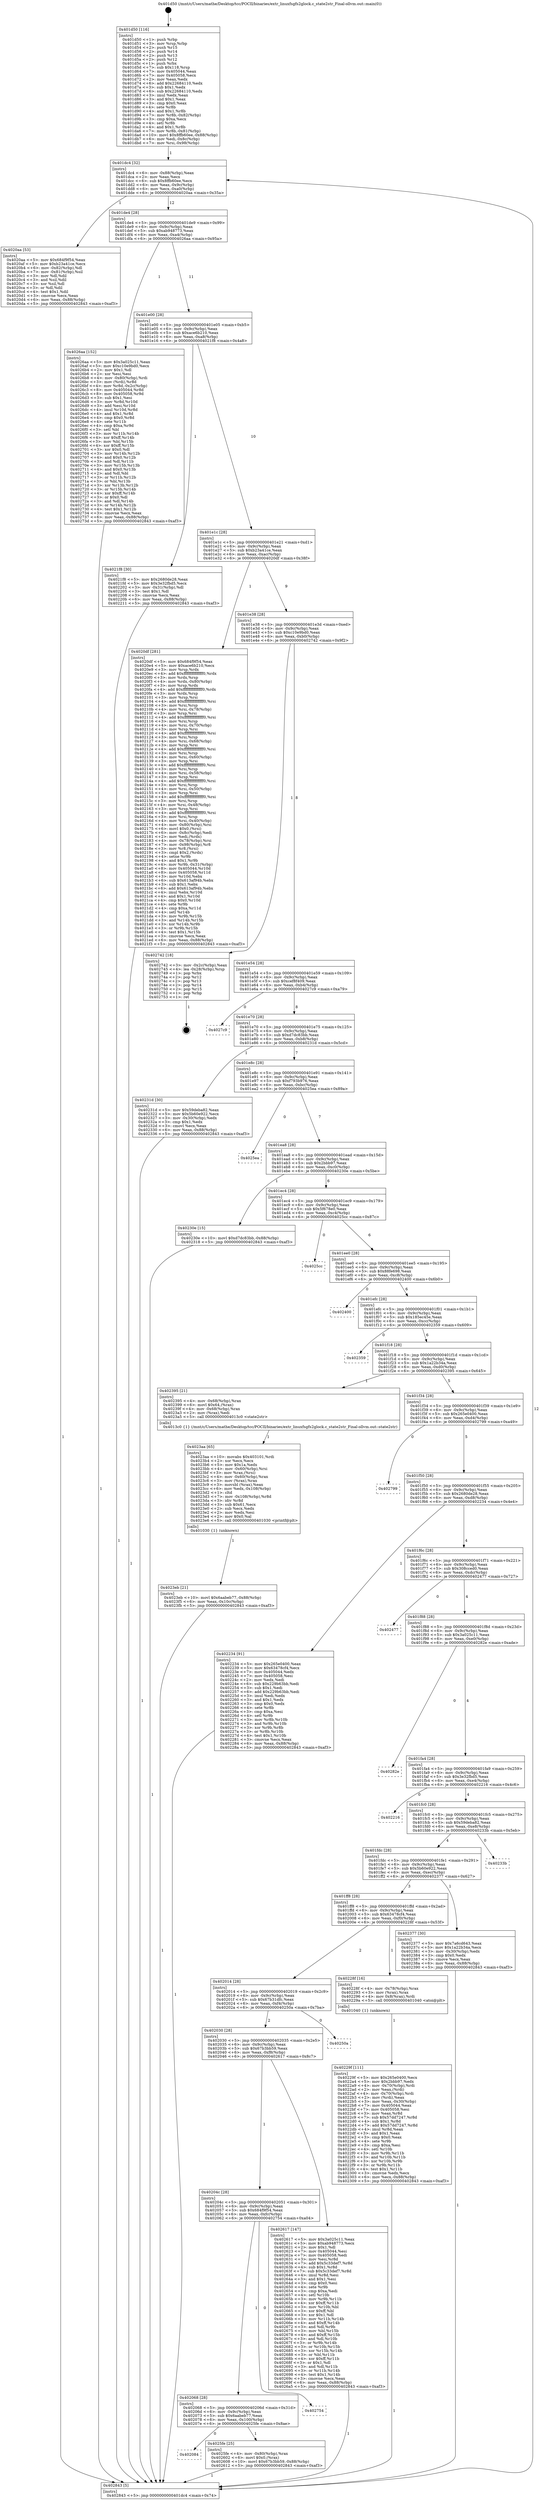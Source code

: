 digraph "0x401d50" {
  label = "0x401d50 (/mnt/c/Users/mathe/Desktop/tcc/POCII/binaries/extr_linuxfsgfs2glock.c_state2str_Final-ollvm.out::main(0))"
  labelloc = "t"
  node[shape=record]

  Entry [label="",width=0.3,height=0.3,shape=circle,fillcolor=black,style=filled]
  "0x401dc4" [label="{
     0x401dc4 [32]\l
     | [instrs]\l
     &nbsp;&nbsp;0x401dc4 \<+6\>: mov -0x88(%rbp),%eax\l
     &nbsp;&nbsp;0x401dca \<+2\>: mov %eax,%ecx\l
     &nbsp;&nbsp;0x401dcc \<+6\>: sub $0x8ffb60ee,%ecx\l
     &nbsp;&nbsp;0x401dd2 \<+6\>: mov %eax,-0x9c(%rbp)\l
     &nbsp;&nbsp;0x401dd8 \<+6\>: mov %ecx,-0xa0(%rbp)\l
     &nbsp;&nbsp;0x401dde \<+6\>: je 00000000004020aa \<main+0x35a\>\l
  }"]
  "0x4020aa" [label="{
     0x4020aa [53]\l
     | [instrs]\l
     &nbsp;&nbsp;0x4020aa \<+5\>: mov $0x684f9f54,%eax\l
     &nbsp;&nbsp;0x4020af \<+5\>: mov $0xb23a41ce,%ecx\l
     &nbsp;&nbsp;0x4020b4 \<+6\>: mov -0x82(%rbp),%dl\l
     &nbsp;&nbsp;0x4020ba \<+7\>: mov -0x81(%rbp),%sil\l
     &nbsp;&nbsp;0x4020c1 \<+3\>: mov %dl,%dil\l
     &nbsp;&nbsp;0x4020c4 \<+3\>: and %sil,%dil\l
     &nbsp;&nbsp;0x4020c7 \<+3\>: xor %sil,%dl\l
     &nbsp;&nbsp;0x4020ca \<+3\>: or %dl,%dil\l
     &nbsp;&nbsp;0x4020cd \<+4\>: test $0x1,%dil\l
     &nbsp;&nbsp;0x4020d1 \<+3\>: cmovne %ecx,%eax\l
     &nbsp;&nbsp;0x4020d4 \<+6\>: mov %eax,-0x88(%rbp)\l
     &nbsp;&nbsp;0x4020da \<+5\>: jmp 0000000000402843 \<main+0xaf3\>\l
  }"]
  "0x401de4" [label="{
     0x401de4 [28]\l
     | [instrs]\l
     &nbsp;&nbsp;0x401de4 \<+5\>: jmp 0000000000401de9 \<main+0x99\>\l
     &nbsp;&nbsp;0x401de9 \<+6\>: mov -0x9c(%rbp),%eax\l
     &nbsp;&nbsp;0x401def \<+5\>: sub $0xab948773,%eax\l
     &nbsp;&nbsp;0x401df4 \<+6\>: mov %eax,-0xa4(%rbp)\l
     &nbsp;&nbsp;0x401dfa \<+6\>: je 00000000004026aa \<main+0x95a\>\l
  }"]
  "0x402843" [label="{
     0x402843 [5]\l
     | [instrs]\l
     &nbsp;&nbsp;0x402843 \<+5\>: jmp 0000000000401dc4 \<main+0x74\>\l
  }"]
  "0x401d50" [label="{
     0x401d50 [116]\l
     | [instrs]\l
     &nbsp;&nbsp;0x401d50 \<+1\>: push %rbp\l
     &nbsp;&nbsp;0x401d51 \<+3\>: mov %rsp,%rbp\l
     &nbsp;&nbsp;0x401d54 \<+2\>: push %r15\l
     &nbsp;&nbsp;0x401d56 \<+2\>: push %r14\l
     &nbsp;&nbsp;0x401d58 \<+2\>: push %r13\l
     &nbsp;&nbsp;0x401d5a \<+2\>: push %r12\l
     &nbsp;&nbsp;0x401d5c \<+1\>: push %rbx\l
     &nbsp;&nbsp;0x401d5d \<+7\>: sub $0x118,%rsp\l
     &nbsp;&nbsp;0x401d64 \<+7\>: mov 0x405044,%eax\l
     &nbsp;&nbsp;0x401d6b \<+7\>: mov 0x405058,%ecx\l
     &nbsp;&nbsp;0x401d72 \<+2\>: mov %eax,%edx\l
     &nbsp;&nbsp;0x401d74 \<+6\>: add $0x22684110,%edx\l
     &nbsp;&nbsp;0x401d7a \<+3\>: sub $0x1,%edx\l
     &nbsp;&nbsp;0x401d7d \<+6\>: sub $0x22684110,%edx\l
     &nbsp;&nbsp;0x401d83 \<+3\>: imul %edx,%eax\l
     &nbsp;&nbsp;0x401d86 \<+3\>: and $0x1,%eax\l
     &nbsp;&nbsp;0x401d89 \<+3\>: cmp $0x0,%eax\l
     &nbsp;&nbsp;0x401d8c \<+4\>: sete %r8b\l
     &nbsp;&nbsp;0x401d90 \<+4\>: and $0x1,%r8b\l
     &nbsp;&nbsp;0x401d94 \<+7\>: mov %r8b,-0x82(%rbp)\l
     &nbsp;&nbsp;0x401d9b \<+3\>: cmp $0xa,%ecx\l
     &nbsp;&nbsp;0x401d9e \<+4\>: setl %r8b\l
     &nbsp;&nbsp;0x401da2 \<+4\>: and $0x1,%r8b\l
     &nbsp;&nbsp;0x401da6 \<+7\>: mov %r8b,-0x81(%rbp)\l
     &nbsp;&nbsp;0x401dad \<+10\>: movl $0x8ffb60ee,-0x88(%rbp)\l
     &nbsp;&nbsp;0x401db7 \<+6\>: mov %edi,-0x8c(%rbp)\l
     &nbsp;&nbsp;0x401dbd \<+7\>: mov %rsi,-0x98(%rbp)\l
  }"]
  Exit [label="",width=0.3,height=0.3,shape=circle,fillcolor=black,style=filled,peripheries=2]
  "0x4026aa" [label="{
     0x4026aa [152]\l
     | [instrs]\l
     &nbsp;&nbsp;0x4026aa \<+5\>: mov $0x3a025c11,%eax\l
     &nbsp;&nbsp;0x4026af \<+5\>: mov $0xc10e9bd0,%ecx\l
     &nbsp;&nbsp;0x4026b4 \<+2\>: mov $0x1,%dl\l
     &nbsp;&nbsp;0x4026b6 \<+2\>: xor %esi,%esi\l
     &nbsp;&nbsp;0x4026b8 \<+4\>: mov -0x80(%rbp),%rdi\l
     &nbsp;&nbsp;0x4026bc \<+3\>: mov (%rdi),%r8d\l
     &nbsp;&nbsp;0x4026bf \<+4\>: mov %r8d,-0x2c(%rbp)\l
     &nbsp;&nbsp;0x4026c3 \<+8\>: mov 0x405044,%r8d\l
     &nbsp;&nbsp;0x4026cb \<+8\>: mov 0x405058,%r9d\l
     &nbsp;&nbsp;0x4026d3 \<+3\>: sub $0x1,%esi\l
     &nbsp;&nbsp;0x4026d6 \<+3\>: mov %r8d,%r10d\l
     &nbsp;&nbsp;0x4026d9 \<+3\>: add %esi,%r10d\l
     &nbsp;&nbsp;0x4026dc \<+4\>: imul %r10d,%r8d\l
     &nbsp;&nbsp;0x4026e0 \<+4\>: and $0x1,%r8d\l
     &nbsp;&nbsp;0x4026e4 \<+4\>: cmp $0x0,%r8d\l
     &nbsp;&nbsp;0x4026e8 \<+4\>: sete %r11b\l
     &nbsp;&nbsp;0x4026ec \<+4\>: cmp $0xa,%r9d\l
     &nbsp;&nbsp;0x4026f0 \<+3\>: setl %bl\l
     &nbsp;&nbsp;0x4026f3 \<+3\>: mov %r11b,%r14b\l
     &nbsp;&nbsp;0x4026f6 \<+4\>: xor $0xff,%r14b\l
     &nbsp;&nbsp;0x4026fa \<+3\>: mov %bl,%r15b\l
     &nbsp;&nbsp;0x4026fd \<+4\>: xor $0xff,%r15b\l
     &nbsp;&nbsp;0x402701 \<+3\>: xor $0x0,%dl\l
     &nbsp;&nbsp;0x402704 \<+3\>: mov %r14b,%r12b\l
     &nbsp;&nbsp;0x402707 \<+4\>: and $0x0,%r12b\l
     &nbsp;&nbsp;0x40270b \<+3\>: and %dl,%r11b\l
     &nbsp;&nbsp;0x40270e \<+3\>: mov %r15b,%r13b\l
     &nbsp;&nbsp;0x402711 \<+4\>: and $0x0,%r13b\l
     &nbsp;&nbsp;0x402715 \<+2\>: and %dl,%bl\l
     &nbsp;&nbsp;0x402717 \<+3\>: or %r11b,%r12b\l
     &nbsp;&nbsp;0x40271a \<+3\>: or %bl,%r13b\l
     &nbsp;&nbsp;0x40271d \<+3\>: xor %r13b,%r12b\l
     &nbsp;&nbsp;0x402720 \<+3\>: or %r15b,%r14b\l
     &nbsp;&nbsp;0x402723 \<+4\>: xor $0xff,%r14b\l
     &nbsp;&nbsp;0x402727 \<+3\>: or $0x0,%dl\l
     &nbsp;&nbsp;0x40272a \<+3\>: and %dl,%r14b\l
     &nbsp;&nbsp;0x40272d \<+3\>: or %r14b,%r12b\l
     &nbsp;&nbsp;0x402730 \<+4\>: test $0x1,%r12b\l
     &nbsp;&nbsp;0x402734 \<+3\>: cmovne %ecx,%eax\l
     &nbsp;&nbsp;0x402737 \<+6\>: mov %eax,-0x88(%rbp)\l
     &nbsp;&nbsp;0x40273d \<+5\>: jmp 0000000000402843 \<main+0xaf3\>\l
  }"]
  "0x401e00" [label="{
     0x401e00 [28]\l
     | [instrs]\l
     &nbsp;&nbsp;0x401e00 \<+5\>: jmp 0000000000401e05 \<main+0xb5\>\l
     &nbsp;&nbsp;0x401e05 \<+6\>: mov -0x9c(%rbp),%eax\l
     &nbsp;&nbsp;0x401e0b \<+5\>: sub $0xace6b210,%eax\l
     &nbsp;&nbsp;0x401e10 \<+6\>: mov %eax,-0xa8(%rbp)\l
     &nbsp;&nbsp;0x401e16 \<+6\>: je 00000000004021f8 \<main+0x4a8\>\l
  }"]
  "0x402084" [label="{
     0x402084\l
  }", style=dashed]
  "0x4021f8" [label="{
     0x4021f8 [30]\l
     | [instrs]\l
     &nbsp;&nbsp;0x4021f8 \<+5\>: mov $0x2680de28,%eax\l
     &nbsp;&nbsp;0x4021fd \<+5\>: mov $0x3e32fbd5,%ecx\l
     &nbsp;&nbsp;0x402202 \<+3\>: mov -0x31(%rbp),%dl\l
     &nbsp;&nbsp;0x402205 \<+3\>: test $0x1,%dl\l
     &nbsp;&nbsp;0x402208 \<+3\>: cmovne %ecx,%eax\l
     &nbsp;&nbsp;0x40220b \<+6\>: mov %eax,-0x88(%rbp)\l
     &nbsp;&nbsp;0x402211 \<+5\>: jmp 0000000000402843 \<main+0xaf3\>\l
  }"]
  "0x401e1c" [label="{
     0x401e1c [28]\l
     | [instrs]\l
     &nbsp;&nbsp;0x401e1c \<+5\>: jmp 0000000000401e21 \<main+0xd1\>\l
     &nbsp;&nbsp;0x401e21 \<+6\>: mov -0x9c(%rbp),%eax\l
     &nbsp;&nbsp;0x401e27 \<+5\>: sub $0xb23a41ce,%eax\l
     &nbsp;&nbsp;0x401e2c \<+6\>: mov %eax,-0xac(%rbp)\l
     &nbsp;&nbsp;0x401e32 \<+6\>: je 00000000004020df \<main+0x38f\>\l
  }"]
  "0x4025fe" [label="{
     0x4025fe [25]\l
     | [instrs]\l
     &nbsp;&nbsp;0x4025fe \<+4\>: mov -0x80(%rbp),%rax\l
     &nbsp;&nbsp;0x402602 \<+6\>: movl $0x0,(%rax)\l
     &nbsp;&nbsp;0x402608 \<+10\>: movl $0x67b3bb59,-0x88(%rbp)\l
     &nbsp;&nbsp;0x402612 \<+5\>: jmp 0000000000402843 \<main+0xaf3\>\l
  }"]
  "0x4020df" [label="{
     0x4020df [281]\l
     | [instrs]\l
     &nbsp;&nbsp;0x4020df \<+5\>: mov $0x684f9f54,%eax\l
     &nbsp;&nbsp;0x4020e4 \<+5\>: mov $0xace6b210,%ecx\l
     &nbsp;&nbsp;0x4020e9 \<+3\>: mov %rsp,%rdx\l
     &nbsp;&nbsp;0x4020ec \<+4\>: add $0xfffffffffffffff0,%rdx\l
     &nbsp;&nbsp;0x4020f0 \<+3\>: mov %rdx,%rsp\l
     &nbsp;&nbsp;0x4020f3 \<+4\>: mov %rdx,-0x80(%rbp)\l
     &nbsp;&nbsp;0x4020f7 \<+3\>: mov %rsp,%rdx\l
     &nbsp;&nbsp;0x4020fa \<+4\>: add $0xfffffffffffffff0,%rdx\l
     &nbsp;&nbsp;0x4020fe \<+3\>: mov %rdx,%rsp\l
     &nbsp;&nbsp;0x402101 \<+3\>: mov %rsp,%rsi\l
     &nbsp;&nbsp;0x402104 \<+4\>: add $0xfffffffffffffff0,%rsi\l
     &nbsp;&nbsp;0x402108 \<+3\>: mov %rsi,%rsp\l
     &nbsp;&nbsp;0x40210b \<+4\>: mov %rsi,-0x78(%rbp)\l
     &nbsp;&nbsp;0x40210f \<+3\>: mov %rsp,%rsi\l
     &nbsp;&nbsp;0x402112 \<+4\>: add $0xfffffffffffffff0,%rsi\l
     &nbsp;&nbsp;0x402116 \<+3\>: mov %rsi,%rsp\l
     &nbsp;&nbsp;0x402119 \<+4\>: mov %rsi,-0x70(%rbp)\l
     &nbsp;&nbsp;0x40211d \<+3\>: mov %rsp,%rsi\l
     &nbsp;&nbsp;0x402120 \<+4\>: add $0xfffffffffffffff0,%rsi\l
     &nbsp;&nbsp;0x402124 \<+3\>: mov %rsi,%rsp\l
     &nbsp;&nbsp;0x402127 \<+4\>: mov %rsi,-0x68(%rbp)\l
     &nbsp;&nbsp;0x40212b \<+3\>: mov %rsp,%rsi\l
     &nbsp;&nbsp;0x40212e \<+4\>: add $0xfffffffffffffff0,%rsi\l
     &nbsp;&nbsp;0x402132 \<+3\>: mov %rsi,%rsp\l
     &nbsp;&nbsp;0x402135 \<+4\>: mov %rsi,-0x60(%rbp)\l
     &nbsp;&nbsp;0x402139 \<+3\>: mov %rsp,%rsi\l
     &nbsp;&nbsp;0x40213c \<+4\>: add $0xfffffffffffffff0,%rsi\l
     &nbsp;&nbsp;0x402140 \<+3\>: mov %rsi,%rsp\l
     &nbsp;&nbsp;0x402143 \<+4\>: mov %rsi,-0x58(%rbp)\l
     &nbsp;&nbsp;0x402147 \<+3\>: mov %rsp,%rsi\l
     &nbsp;&nbsp;0x40214a \<+4\>: add $0xfffffffffffffff0,%rsi\l
     &nbsp;&nbsp;0x40214e \<+3\>: mov %rsi,%rsp\l
     &nbsp;&nbsp;0x402151 \<+4\>: mov %rsi,-0x50(%rbp)\l
     &nbsp;&nbsp;0x402155 \<+3\>: mov %rsp,%rsi\l
     &nbsp;&nbsp;0x402158 \<+4\>: add $0xfffffffffffffff0,%rsi\l
     &nbsp;&nbsp;0x40215c \<+3\>: mov %rsi,%rsp\l
     &nbsp;&nbsp;0x40215f \<+4\>: mov %rsi,-0x48(%rbp)\l
     &nbsp;&nbsp;0x402163 \<+3\>: mov %rsp,%rsi\l
     &nbsp;&nbsp;0x402166 \<+4\>: add $0xfffffffffffffff0,%rsi\l
     &nbsp;&nbsp;0x40216a \<+3\>: mov %rsi,%rsp\l
     &nbsp;&nbsp;0x40216d \<+4\>: mov %rsi,-0x40(%rbp)\l
     &nbsp;&nbsp;0x402171 \<+4\>: mov -0x80(%rbp),%rsi\l
     &nbsp;&nbsp;0x402175 \<+6\>: movl $0x0,(%rsi)\l
     &nbsp;&nbsp;0x40217b \<+6\>: mov -0x8c(%rbp),%edi\l
     &nbsp;&nbsp;0x402181 \<+2\>: mov %edi,(%rdx)\l
     &nbsp;&nbsp;0x402183 \<+4\>: mov -0x78(%rbp),%rsi\l
     &nbsp;&nbsp;0x402187 \<+7\>: mov -0x98(%rbp),%r8\l
     &nbsp;&nbsp;0x40218e \<+3\>: mov %r8,(%rsi)\l
     &nbsp;&nbsp;0x402191 \<+3\>: cmpl $0x2,(%rdx)\l
     &nbsp;&nbsp;0x402194 \<+4\>: setne %r9b\l
     &nbsp;&nbsp;0x402198 \<+4\>: and $0x1,%r9b\l
     &nbsp;&nbsp;0x40219c \<+4\>: mov %r9b,-0x31(%rbp)\l
     &nbsp;&nbsp;0x4021a0 \<+8\>: mov 0x405044,%r10d\l
     &nbsp;&nbsp;0x4021a8 \<+8\>: mov 0x405058,%r11d\l
     &nbsp;&nbsp;0x4021b0 \<+3\>: mov %r10d,%ebx\l
     &nbsp;&nbsp;0x4021b3 \<+6\>: sub $0x613af94b,%ebx\l
     &nbsp;&nbsp;0x4021b9 \<+3\>: sub $0x1,%ebx\l
     &nbsp;&nbsp;0x4021bc \<+6\>: add $0x613af94b,%ebx\l
     &nbsp;&nbsp;0x4021c2 \<+4\>: imul %ebx,%r10d\l
     &nbsp;&nbsp;0x4021c6 \<+4\>: and $0x1,%r10d\l
     &nbsp;&nbsp;0x4021ca \<+4\>: cmp $0x0,%r10d\l
     &nbsp;&nbsp;0x4021ce \<+4\>: sete %r9b\l
     &nbsp;&nbsp;0x4021d2 \<+4\>: cmp $0xa,%r11d\l
     &nbsp;&nbsp;0x4021d6 \<+4\>: setl %r14b\l
     &nbsp;&nbsp;0x4021da \<+3\>: mov %r9b,%r15b\l
     &nbsp;&nbsp;0x4021dd \<+3\>: and %r14b,%r15b\l
     &nbsp;&nbsp;0x4021e0 \<+3\>: xor %r14b,%r9b\l
     &nbsp;&nbsp;0x4021e3 \<+3\>: or %r9b,%r15b\l
     &nbsp;&nbsp;0x4021e6 \<+4\>: test $0x1,%r15b\l
     &nbsp;&nbsp;0x4021ea \<+3\>: cmovne %ecx,%eax\l
     &nbsp;&nbsp;0x4021ed \<+6\>: mov %eax,-0x88(%rbp)\l
     &nbsp;&nbsp;0x4021f3 \<+5\>: jmp 0000000000402843 \<main+0xaf3\>\l
  }"]
  "0x401e38" [label="{
     0x401e38 [28]\l
     | [instrs]\l
     &nbsp;&nbsp;0x401e38 \<+5\>: jmp 0000000000401e3d \<main+0xed\>\l
     &nbsp;&nbsp;0x401e3d \<+6\>: mov -0x9c(%rbp),%eax\l
     &nbsp;&nbsp;0x401e43 \<+5\>: sub $0xc10e9bd0,%eax\l
     &nbsp;&nbsp;0x401e48 \<+6\>: mov %eax,-0xb0(%rbp)\l
     &nbsp;&nbsp;0x401e4e \<+6\>: je 0000000000402742 \<main+0x9f2\>\l
  }"]
  "0x402068" [label="{
     0x402068 [28]\l
     | [instrs]\l
     &nbsp;&nbsp;0x402068 \<+5\>: jmp 000000000040206d \<main+0x31d\>\l
     &nbsp;&nbsp;0x40206d \<+6\>: mov -0x9c(%rbp),%eax\l
     &nbsp;&nbsp;0x402073 \<+5\>: sub $0x6aabeb77,%eax\l
     &nbsp;&nbsp;0x402078 \<+6\>: mov %eax,-0x100(%rbp)\l
     &nbsp;&nbsp;0x40207e \<+6\>: je 00000000004025fe \<main+0x8ae\>\l
  }"]
  "0x402754" [label="{
     0x402754\l
  }", style=dashed]
  "0x402742" [label="{
     0x402742 [18]\l
     | [instrs]\l
     &nbsp;&nbsp;0x402742 \<+3\>: mov -0x2c(%rbp),%eax\l
     &nbsp;&nbsp;0x402745 \<+4\>: lea -0x28(%rbp),%rsp\l
     &nbsp;&nbsp;0x402749 \<+1\>: pop %rbx\l
     &nbsp;&nbsp;0x40274a \<+2\>: pop %r12\l
     &nbsp;&nbsp;0x40274c \<+2\>: pop %r13\l
     &nbsp;&nbsp;0x40274e \<+2\>: pop %r14\l
     &nbsp;&nbsp;0x402750 \<+2\>: pop %r15\l
     &nbsp;&nbsp;0x402752 \<+1\>: pop %rbp\l
     &nbsp;&nbsp;0x402753 \<+1\>: ret\l
  }"]
  "0x401e54" [label="{
     0x401e54 [28]\l
     | [instrs]\l
     &nbsp;&nbsp;0x401e54 \<+5\>: jmp 0000000000401e59 \<main+0x109\>\l
     &nbsp;&nbsp;0x401e59 \<+6\>: mov -0x9c(%rbp),%eax\l
     &nbsp;&nbsp;0x401e5f \<+5\>: sub $0xcef8f409,%eax\l
     &nbsp;&nbsp;0x401e64 \<+6\>: mov %eax,-0xb4(%rbp)\l
     &nbsp;&nbsp;0x401e6a \<+6\>: je 00000000004027c9 \<main+0xa79\>\l
  }"]
  "0x40204c" [label="{
     0x40204c [28]\l
     | [instrs]\l
     &nbsp;&nbsp;0x40204c \<+5\>: jmp 0000000000402051 \<main+0x301\>\l
     &nbsp;&nbsp;0x402051 \<+6\>: mov -0x9c(%rbp),%eax\l
     &nbsp;&nbsp;0x402057 \<+5\>: sub $0x684f9f54,%eax\l
     &nbsp;&nbsp;0x40205c \<+6\>: mov %eax,-0xfc(%rbp)\l
     &nbsp;&nbsp;0x402062 \<+6\>: je 0000000000402754 \<main+0xa04\>\l
  }"]
  "0x4027c9" [label="{
     0x4027c9\l
  }", style=dashed]
  "0x401e70" [label="{
     0x401e70 [28]\l
     | [instrs]\l
     &nbsp;&nbsp;0x401e70 \<+5\>: jmp 0000000000401e75 \<main+0x125\>\l
     &nbsp;&nbsp;0x401e75 \<+6\>: mov -0x9c(%rbp),%eax\l
     &nbsp;&nbsp;0x401e7b \<+5\>: sub $0xd7dc83bb,%eax\l
     &nbsp;&nbsp;0x401e80 \<+6\>: mov %eax,-0xb8(%rbp)\l
     &nbsp;&nbsp;0x401e86 \<+6\>: je 000000000040231d \<main+0x5cd\>\l
  }"]
  "0x402617" [label="{
     0x402617 [147]\l
     | [instrs]\l
     &nbsp;&nbsp;0x402617 \<+5\>: mov $0x3a025c11,%eax\l
     &nbsp;&nbsp;0x40261c \<+5\>: mov $0xab948773,%ecx\l
     &nbsp;&nbsp;0x402621 \<+2\>: mov $0x1,%dl\l
     &nbsp;&nbsp;0x402623 \<+7\>: mov 0x405044,%esi\l
     &nbsp;&nbsp;0x40262a \<+7\>: mov 0x405058,%edi\l
     &nbsp;&nbsp;0x402631 \<+3\>: mov %esi,%r8d\l
     &nbsp;&nbsp;0x402634 \<+7\>: add $0x5c33def7,%r8d\l
     &nbsp;&nbsp;0x40263b \<+4\>: sub $0x1,%r8d\l
     &nbsp;&nbsp;0x40263f \<+7\>: sub $0x5c33def7,%r8d\l
     &nbsp;&nbsp;0x402646 \<+4\>: imul %r8d,%esi\l
     &nbsp;&nbsp;0x40264a \<+3\>: and $0x1,%esi\l
     &nbsp;&nbsp;0x40264d \<+3\>: cmp $0x0,%esi\l
     &nbsp;&nbsp;0x402650 \<+4\>: sete %r9b\l
     &nbsp;&nbsp;0x402654 \<+3\>: cmp $0xa,%edi\l
     &nbsp;&nbsp;0x402657 \<+4\>: setl %r10b\l
     &nbsp;&nbsp;0x40265b \<+3\>: mov %r9b,%r11b\l
     &nbsp;&nbsp;0x40265e \<+4\>: xor $0xff,%r11b\l
     &nbsp;&nbsp;0x402662 \<+3\>: mov %r10b,%bl\l
     &nbsp;&nbsp;0x402665 \<+3\>: xor $0xff,%bl\l
     &nbsp;&nbsp;0x402668 \<+3\>: xor $0x1,%dl\l
     &nbsp;&nbsp;0x40266b \<+3\>: mov %r11b,%r14b\l
     &nbsp;&nbsp;0x40266e \<+4\>: and $0xff,%r14b\l
     &nbsp;&nbsp;0x402672 \<+3\>: and %dl,%r9b\l
     &nbsp;&nbsp;0x402675 \<+3\>: mov %bl,%r15b\l
     &nbsp;&nbsp;0x402678 \<+4\>: and $0xff,%r15b\l
     &nbsp;&nbsp;0x40267c \<+3\>: and %dl,%r10b\l
     &nbsp;&nbsp;0x40267f \<+3\>: or %r9b,%r14b\l
     &nbsp;&nbsp;0x402682 \<+3\>: or %r10b,%r15b\l
     &nbsp;&nbsp;0x402685 \<+3\>: xor %r15b,%r14b\l
     &nbsp;&nbsp;0x402688 \<+3\>: or %bl,%r11b\l
     &nbsp;&nbsp;0x40268b \<+4\>: xor $0xff,%r11b\l
     &nbsp;&nbsp;0x40268f \<+3\>: or $0x1,%dl\l
     &nbsp;&nbsp;0x402692 \<+3\>: and %dl,%r11b\l
     &nbsp;&nbsp;0x402695 \<+3\>: or %r11b,%r14b\l
     &nbsp;&nbsp;0x402698 \<+4\>: test $0x1,%r14b\l
     &nbsp;&nbsp;0x40269c \<+3\>: cmovne %ecx,%eax\l
     &nbsp;&nbsp;0x40269f \<+6\>: mov %eax,-0x88(%rbp)\l
     &nbsp;&nbsp;0x4026a5 \<+5\>: jmp 0000000000402843 \<main+0xaf3\>\l
  }"]
  "0x40231d" [label="{
     0x40231d [30]\l
     | [instrs]\l
     &nbsp;&nbsp;0x40231d \<+5\>: mov $0x59deba82,%eax\l
     &nbsp;&nbsp;0x402322 \<+5\>: mov $0x5b60e922,%ecx\l
     &nbsp;&nbsp;0x402327 \<+3\>: mov -0x30(%rbp),%edx\l
     &nbsp;&nbsp;0x40232a \<+3\>: cmp $0x1,%edx\l
     &nbsp;&nbsp;0x40232d \<+3\>: cmovl %ecx,%eax\l
     &nbsp;&nbsp;0x402330 \<+6\>: mov %eax,-0x88(%rbp)\l
     &nbsp;&nbsp;0x402336 \<+5\>: jmp 0000000000402843 \<main+0xaf3\>\l
  }"]
  "0x401e8c" [label="{
     0x401e8c [28]\l
     | [instrs]\l
     &nbsp;&nbsp;0x401e8c \<+5\>: jmp 0000000000401e91 \<main+0x141\>\l
     &nbsp;&nbsp;0x401e91 \<+6\>: mov -0x9c(%rbp),%eax\l
     &nbsp;&nbsp;0x401e97 \<+5\>: sub $0xf793b976,%eax\l
     &nbsp;&nbsp;0x401e9c \<+6\>: mov %eax,-0xbc(%rbp)\l
     &nbsp;&nbsp;0x401ea2 \<+6\>: je 00000000004025ea \<main+0x89a\>\l
  }"]
  "0x402030" [label="{
     0x402030 [28]\l
     | [instrs]\l
     &nbsp;&nbsp;0x402030 \<+5\>: jmp 0000000000402035 \<main+0x2e5\>\l
     &nbsp;&nbsp;0x402035 \<+6\>: mov -0x9c(%rbp),%eax\l
     &nbsp;&nbsp;0x40203b \<+5\>: sub $0x67b3bb59,%eax\l
     &nbsp;&nbsp;0x402040 \<+6\>: mov %eax,-0xf8(%rbp)\l
     &nbsp;&nbsp;0x402046 \<+6\>: je 0000000000402617 \<main+0x8c7\>\l
  }"]
  "0x4025ea" [label="{
     0x4025ea\l
  }", style=dashed]
  "0x401ea8" [label="{
     0x401ea8 [28]\l
     | [instrs]\l
     &nbsp;&nbsp;0x401ea8 \<+5\>: jmp 0000000000401ead \<main+0x15d\>\l
     &nbsp;&nbsp;0x401ead \<+6\>: mov -0x9c(%rbp),%eax\l
     &nbsp;&nbsp;0x401eb3 \<+5\>: sub $0x2bbb97,%eax\l
     &nbsp;&nbsp;0x401eb8 \<+6\>: mov %eax,-0xc0(%rbp)\l
     &nbsp;&nbsp;0x401ebe \<+6\>: je 000000000040230e \<main+0x5be\>\l
  }"]
  "0x40250a" [label="{
     0x40250a\l
  }", style=dashed]
  "0x40230e" [label="{
     0x40230e [15]\l
     | [instrs]\l
     &nbsp;&nbsp;0x40230e \<+10\>: movl $0xd7dc83bb,-0x88(%rbp)\l
     &nbsp;&nbsp;0x402318 \<+5\>: jmp 0000000000402843 \<main+0xaf3\>\l
  }"]
  "0x401ec4" [label="{
     0x401ec4 [28]\l
     | [instrs]\l
     &nbsp;&nbsp;0x401ec4 \<+5\>: jmp 0000000000401ec9 \<main+0x179\>\l
     &nbsp;&nbsp;0x401ec9 \<+6\>: mov -0x9c(%rbp),%eax\l
     &nbsp;&nbsp;0x401ecf \<+5\>: sub $0x5f678e0,%eax\l
     &nbsp;&nbsp;0x401ed4 \<+6\>: mov %eax,-0xc4(%rbp)\l
     &nbsp;&nbsp;0x401eda \<+6\>: je 00000000004025cc \<main+0x87c\>\l
  }"]
  "0x4023eb" [label="{
     0x4023eb [21]\l
     | [instrs]\l
     &nbsp;&nbsp;0x4023eb \<+10\>: movl $0x6aabeb77,-0x88(%rbp)\l
     &nbsp;&nbsp;0x4023f5 \<+6\>: mov %eax,-0x10c(%rbp)\l
     &nbsp;&nbsp;0x4023fb \<+5\>: jmp 0000000000402843 \<main+0xaf3\>\l
  }"]
  "0x4025cc" [label="{
     0x4025cc\l
  }", style=dashed]
  "0x401ee0" [label="{
     0x401ee0 [28]\l
     | [instrs]\l
     &nbsp;&nbsp;0x401ee0 \<+5\>: jmp 0000000000401ee5 \<main+0x195\>\l
     &nbsp;&nbsp;0x401ee5 \<+6\>: mov -0x9c(%rbp),%eax\l
     &nbsp;&nbsp;0x401eeb \<+5\>: sub $0x88fe698,%eax\l
     &nbsp;&nbsp;0x401ef0 \<+6\>: mov %eax,-0xc8(%rbp)\l
     &nbsp;&nbsp;0x401ef6 \<+6\>: je 0000000000402400 \<main+0x6b0\>\l
  }"]
  "0x4023aa" [label="{
     0x4023aa [65]\l
     | [instrs]\l
     &nbsp;&nbsp;0x4023aa \<+10\>: movabs $0x403101,%rdi\l
     &nbsp;&nbsp;0x4023b4 \<+2\>: xor %ecx,%ecx\l
     &nbsp;&nbsp;0x4023b6 \<+5\>: mov $0x1a,%edx\l
     &nbsp;&nbsp;0x4023bb \<+4\>: mov -0x60(%rbp),%rsi\l
     &nbsp;&nbsp;0x4023bf \<+3\>: mov %rax,(%rsi)\l
     &nbsp;&nbsp;0x4023c2 \<+4\>: mov -0x60(%rbp),%rax\l
     &nbsp;&nbsp;0x4023c6 \<+3\>: mov (%rax),%rax\l
     &nbsp;&nbsp;0x4023c9 \<+3\>: movsbl (%rax),%eax\l
     &nbsp;&nbsp;0x4023cc \<+6\>: mov %edx,-0x108(%rbp)\l
     &nbsp;&nbsp;0x4023d2 \<+1\>: cltd\l
     &nbsp;&nbsp;0x4023d3 \<+7\>: mov -0x108(%rbp),%r8d\l
     &nbsp;&nbsp;0x4023da \<+3\>: idiv %r8d\l
     &nbsp;&nbsp;0x4023dd \<+3\>: sub $0x61,%ecx\l
     &nbsp;&nbsp;0x4023e0 \<+2\>: sub %ecx,%edx\l
     &nbsp;&nbsp;0x4023e2 \<+2\>: mov %edx,%esi\l
     &nbsp;&nbsp;0x4023e4 \<+2\>: mov $0x0,%al\l
     &nbsp;&nbsp;0x4023e6 \<+5\>: call 0000000000401030 \<printf@plt\>\l
     | [calls]\l
     &nbsp;&nbsp;0x401030 \{1\} (unknown)\l
  }"]
  "0x402400" [label="{
     0x402400\l
  }", style=dashed]
  "0x401efc" [label="{
     0x401efc [28]\l
     | [instrs]\l
     &nbsp;&nbsp;0x401efc \<+5\>: jmp 0000000000401f01 \<main+0x1b1\>\l
     &nbsp;&nbsp;0x401f01 \<+6\>: mov -0x9c(%rbp),%eax\l
     &nbsp;&nbsp;0x401f07 \<+5\>: sub $0x185ec45e,%eax\l
     &nbsp;&nbsp;0x401f0c \<+6\>: mov %eax,-0xcc(%rbp)\l
     &nbsp;&nbsp;0x401f12 \<+6\>: je 0000000000402359 \<main+0x609\>\l
  }"]
  "0x40229f" [label="{
     0x40229f [111]\l
     | [instrs]\l
     &nbsp;&nbsp;0x40229f \<+5\>: mov $0x265e0400,%ecx\l
     &nbsp;&nbsp;0x4022a4 \<+5\>: mov $0x2bbb97,%edx\l
     &nbsp;&nbsp;0x4022a9 \<+4\>: mov -0x70(%rbp),%rdi\l
     &nbsp;&nbsp;0x4022ad \<+2\>: mov %eax,(%rdi)\l
     &nbsp;&nbsp;0x4022af \<+4\>: mov -0x70(%rbp),%rdi\l
     &nbsp;&nbsp;0x4022b3 \<+2\>: mov (%rdi),%eax\l
     &nbsp;&nbsp;0x4022b5 \<+3\>: mov %eax,-0x30(%rbp)\l
     &nbsp;&nbsp;0x4022b8 \<+7\>: mov 0x405044,%eax\l
     &nbsp;&nbsp;0x4022bf \<+7\>: mov 0x405058,%esi\l
     &nbsp;&nbsp;0x4022c6 \<+3\>: mov %eax,%r8d\l
     &nbsp;&nbsp;0x4022c9 \<+7\>: sub $0x57dd7247,%r8d\l
     &nbsp;&nbsp;0x4022d0 \<+4\>: sub $0x1,%r8d\l
     &nbsp;&nbsp;0x4022d4 \<+7\>: add $0x57dd7247,%r8d\l
     &nbsp;&nbsp;0x4022db \<+4\>: imul %r8d,%eax\l
     &nbsp;&nbsp;0x4022df \<+3\>: and $0x1,%eax\l
     &nbsp;&nbsp;0x4022e2 \<+3\>: cmp $0x0,%eax\l
     &nbsp;&nbsp;0x4022e5 \<+4\>: sete %r9b\l
     &nbsp;&nbsp;0x4022e9 \<+3\>: cmp $0xa,%esi\l
     &nbsp;&nbsp;0x4022ec \<+4\>: setl %r10b\l
     &nbsp;&nbsp;0x4022f0 \<+3\>: mov %r9b,%r11b\l
     &nbsp;&nbsp;0x4022f3 \<+3\>: and %r10b,%r11b\l
     &nbsp;&nbsp;0x4022f6 \<+3\>: xor %r10b,%r9b\l
     &nbsp;&nbsp;0x4022f9 \<+3\>: or %r9b,%r11b\l
     &nbsp;&nbsp;0x4022fc \<+4\>: test $0x1,%r11b\l
     &nbsp;&nbsp;0x402300 \<+3\>: cmovne %edx,%ecx\l
     &nbsp;&nbsp;0x402303 \<+6\>: mov %ecx,-0x88(%rbp)\l
     &nbsp;&nbsp;0x402309 \<+5\>: jmp 0000000000402843 \<main+0xaf3\>\l
  }"]
  "0x402359" [label="{
     0x402359\l
  }", style=dashed]
  "0x401f18" [label="{
     0x401f18 [28]\l
     | [instrs]\l
     &nbsp;&nbsp;0x401f18 \<+5\>: jmp 0000000000401f1d \<main+0x1cd\>\l
     &nbsp;&nbsp;0x401f1d \<+6\>: mov -0x9c(%rbp),%eax\l
     &nbsp;&nbsp;0x401f23 \<+5\>: sub $0x1a22b34a,%eax\l
     &nbsp;&nbsp;0x401f28 \<+6\>: mov %eax,-0xd0(%rbp)\l
     &nbsp;&nbsp;0x401f2e \<+6\>: je 0000000000402395 \<main+0x645\>\l
  }"]
  "0x402014" [label="{
     0x402014 [28]\l
     | [instrs]\l
     &nbsp;&nbsp;0x402014 \<+5\>: jmp 0000000000402019 \<main+0x2c9\>\l
     &nbsp;&nbsp;0x402019 \<+6\>: mov -0x9c(%rbp),%eax\l
     &nbsp;&nbsp;0x40201f \<+5\>: sub $0x67b31dfc,%eax\l
     &nbsp;&nbsp;0x402024 \<+6\>: mov %eax,-0xf4(%rbp)\l
     &nbsp;&nbsp;0x40202a \<+6\>: je 000000000040250a \<main+0x7ba\>\l
  }"]
  "0x402395" [label="{
     0x402395 [21]\l
     | [instrs]\l
     &nbsp;&nbsp;0x402395 \<+4\>: mov -0x68(%rbp),%rax\l
     &nbsp;&nbsp;0x402399 \<+6\>: movl $0x64,(%rax)\l
     &nbsp;&nbsp;0x40239f \<+4\>: mov -0x68(%rbp),%rax\l
     &nbsp;&nbsp;0x4023a3 \<+2\>: mov (%rax),%edi\l
     &nbsp;&nbsp;0x4023a5 \<+5\>: call 00000000004013c0 \<state2str\>\l
     | [calls]\l
     &nbsp;&nbsp;0x4013c0 \{1\} (/mnt/c/Users/mathe/Desktop/tcc/POCII/binaries/extr_linuxfsgfs2glock.c_state2str_Final-ollvm.out::state2str)\l
  }"]
  "0x401f34" [label="{
     0x401f34 [28]\l
     | [instrs]\l
     &nbsp;&nbsp;0x401f34 \<+5\>: jmp 0000000000401f39 \<main+0x1e9\>\l
     &nbsp;&nbsp;0x401f39 \<+6\>: mov -0x9c(%rbp),%eax\l
     &nbsp;&nbsp;0x401f3f \<+5\>: sub $0x265e0400,%eax\l
     &nbsp;&nbsp;0x401f44 \<+6\>: mov %eax,-0xd4(%rbp)\l
     &nbsp;&nbsp;0x401f4a \<+6\>: je 0000000000402799 \<main+0xa49\>\l
  }"]
  "0x40228f" [label="{
     0x40228f [16]\l
     | [instrs]\l
     &nbsp;&nbsp;0x40228f \<+4\>: mov -0x78(%rbp),%rax\l
     &nbsp;&nbsp;0x402293 \<+3\>: mov (%rax),%rax\l
     &nbsp;&nbsp;0x402296 \<+4\>: mov 0x8(%rax),%rdi\l
     &nbsp;&nbsp;0x40229a \<+5\>: call 0000000000401040 \<atoi@plt\>\l
     | [calls]\l
     &nbsp;&nbsp;0x401040 \{1\} (unknown)\l
  }"]
  "0x402799" [label="{
     0x402799\l
  }", style=dashed]
  "0x401f50" [label="{
     0x401f50 [28]\l
     | [instrs]\l
     &nbsp;&nbsp;0x401f50 \<+5\>: jmp 0000000000401f55 \<main+0x205\>\l
     &nbsp;&nbsp;0x401f55 \<+6\>: mov -0x9c(%rbp),%eax\l
     &nbsp;&nbsp;0x401f5b \<+5\>: sub $0x2680de28,%eax\l
     &nbsp;&nbsp;0x401f60 \<+6\>: mov %eax,-0xd8(%rbp)\l
     &nbsp;&nbsp;0x401f66 \<+6\>: je 0000000000402234 \<main+0x4e4\>\l
  }"]
  "0x401ff8" [label="{
     0x401ff8 [28]\l
     | [instrs]\l
     &nbsp;&nbsp;0x401ff8 \<+5\>: jmp 0000000000401ffd \<main+0x2ad\>\l
     &nbsp;&nbsp;0x401ffd \<+6\>: mov -0x9c(%rbp),%eax\l
     &nbsp;&nbsp;0x402003 \<+5\>: sub $0x63478cf4,%eax\l
     &nbsp;&nbsp;0x402008 \<+6\>: mov %eax,-0xf0(%rbp)\l
     &nbsp;&nbsp;0x40200e \<+6\>: je 000000000040228f \<main+0x53f\>\l
  }"]
  "0x402234" [label="{
     0x402234 [91]\l
     | [instrs]\l
     &nbsp;&nbsp;0x402234 \<+5\>: mov $0x265e0400,%eax\l
     &nbsp;&nbsp;0x402239 \<+5\>: mov $0x63478cf4,%ecx\l
     &nbsp;&nbsp;0x40223e \<+7\>: mov 0x405044,%edx\l
     &nbsp;&nbsp;0x402245 \<+7\>: mov 0x405058,%esi\l
     &nbsp;&nbsp;0x40224c \<+2\>: mov %edx,%edi\l
     &nbsp;&nbsp;0x40224e \<+6\>: sub $0x229b63bb,%edi\l
     &nbsp;&nbsp;0x402254 \<+3\>: sub $0x1,%edi\l
     &nbsp;&nbsp;0x402257 \<+6\>: add $0x229b63bb,%edi\l
     &nbsp;&nbsp;0x40225d \<+3\>: imul %edi,%edx\l
     &nbsp;&nbsp;0x402260 \<+3\>: and $0x1,%edx\l
     &nbsp;&nbsp;0x402263 \<+3\>: cmp $0x0,%edx\l
     &nbsp;&nbsp;0x402266 \<+4\>: sete %r8b\l
     &nbsp;&nbsp;0x40226a \<+3\>: cmp $0xa,%esi\l
     &nbsp;&nbsp;0x40226d \<+4\>: setl %r9b\l
     &nbsp;&nbsp;0x402271 \<+3\>: mov %r8b,%r10b\l
     &nbsp;&nbsp;0x402274 \<+3\>: and %r9b,%r10b\l
     &nbsp;&nbsp;0x402277 \<+3\>: xor %r9b,%r8b\l
     &nbsp;&nbsp;0x40227a \<+3\>: or %r8b,%r10b\l
     &nbsp;&nbsp;0x40227d \<+4\>: test $0x1,%r10b\l
     &nbsp;&nbsp;0x402281 \<+3\>: cmovne %ecx,%eax\l
     &nbsp;&nbsp;0x402284 \<+6\>: mov %eax,-0x88(%rbp)\l
     &nbsp;&nbsp;0x40228a \<+5\>: jmp 0000000000402843 \<main+0xaf3\>\l
  }"]
  "0x401f6c" [label="{
     0x401f6c [28]\l
     | [instrs]\l
     &nbsp;&nbsp;0x401f6c \<+5\>: jmp 0000000000401f71 \<main+0x221\>\l
     &nbsp;&nbsp;0x401f71 \<+6\>: mov -0x9c(%rbp),%eax\l
     &nbsp;&nbsp;0x401f77 \<+5\>: sub $0x308cced0,%eax\l
     &nbsp;&nbsp;0x401f7c \<+6\>: mov %eax,-0xdc(%rbp)\l
     &nbsp;&nbsp;0x401f82 \<+6\>: je 0000000000402477 \<main+0x727\>\l
  }"]
  "0x402377" [label="{
     0x402377 [30]\l
     | [instrs]\l
     &nbsp;&nbsp;0x402377 \<+5\>: mov $0x7a6cd643,%eax\l
     &nbsp;&nbsp;0x40237c \<+5\>: mov $0x1a22b34a,%ecx\l
     &nbsp;&nbsp;0x402381 \<+3\>: mov -0x30(%rbp),%edx\l
     &nbsp;&nbsp;0x402384 \<+3\>: cmp $0x0,%edx\l
     &nbsp;&nbsp;0x402387 \<+3\>: cmove %ecx,%eax\l
     &nbsp;&nbsp;0x40238a \<+6\>: mov %eax,-0x88(%rbp)\l
     &nbsp;&nbsp;0x402390 \<+5\>: jmp 0000000000402843 \<main+0xaf3\>\l
  }"]
  "0x402477" [label="{
     0x402477\l
  }", style=dashed]
  "0x401f88" [label="{
     0x401f88 [28]\l
     | [instrs]\l
     &nbsp;&nbsp;0x401f88 \<+5\>: jmp 0000000000401f8d \<main+0x23d\>\l
     &nbsp;&nbsp;0x401f8d \<+6\>: mov -0x9c(%rbp),%eax\l
     &nbsp;&nbsp;0x401f93 \<+5\>: sub $0x3a025c11,%eax\l
     &nbsp;&nbsp;0x401f98 \<+6\>: mov %eax,-0xe0(%rbp)\l
     &nbsp;&nbsp;0x401f9e \<+6\>: je 000000000040282e \<main+0xade\>\l
  }"]
  "0x401fdc" [label="{
     0x401fdc [28]\l
     | [instrs]\l
     &nbsp;&nbsp;0x401fdc \<+5\>: jmp 0000000000401fe1 \<main+0x291\>\l
     &nbsp;&nbsp;0x401fe1 \<+6\>: mov -0x9c(%rbp),%eax\l
     &nbsp;&nbsp;0x401fe7 \<+5\>: sub $0x5b60e922,%eax\l
     &nbsp;&nbsp;0x401fec \<+6\>: mov %eax,-0xec(%rbp)\l
     &nbsp;&nbsp;0x401ff2 \<+6\>: je 0000000000402377 \<main+0x627\>\l
  }"]
  "0x40282e" [label="{
     0x40282e\l
  }", style=dashed]
  "0x401fa4" [label="{
     0x401fa4 [28]\l
     | [instrs]\l
     &nbsp;&nbsp;0x401fa4 \<+5\>: jmp 0000000000401fa9 \<main+0x259\>\l
     &nbsp;&nbsp;0x401fa9 \<+6\>: mov -0x9c(%rbp),%eax\l
     &nbsp;&nbsp;0x401faf \<+5\>: sub $0x3e32fbd5,%eax\l
     &nbsp;&nbsp;0x401fb4 \<+6\>: mov %eax,-0xe4(%rbp)\l
     &nbsp;&nbsp;0x401fba \<+6\>: je 0000000000402216 \<main+0x4c6\>\l
  }"]
  "0x40233b" [label="{
     0x40233b\l
  }", style=dashed]
  "0x402216" [label="{
     0x402216\l
  }", style=dashed]
  "0x401fc0" [label="{
     0x401fc0 [28]\l
     | [instrs]\l
     &nbsp;&nbsp;0x401fc0 \<+5\>: jmp 0000000000401fc5 \<main+0x275\>\l
     &nbsp;&nbsp;0x401fc5 \<+6\>: mov -0x9c(%rbp),%eax\l
     &nbsp;&nbsp;0x401fcb \<+5\>: sub $0x59deba82,%eax\l
     &nbsp;&nbsp;0x401fd0 \<+6\>: mov %eax,-0xe8(%rbp)\l
     &nbsp;&nbsp;0x401fd6 \<+6\>: je 000000000040233b \<main+0x5eb\>\l
  }"]
  Entry -> "0x401d50" [label=" 1"]
  "0x401dc4" -> "0x4020aa" [label=" 1"]
  "0x401dc4" -> "0x401de4" [label=" 12"]
  "0x4020aa" -> "0x402843" [label=" 1"]
  "0x401d50" -> "0x401dc4" [label=" 1"]
  "0x402843" -> "0x401dc4" [label=" 12"]
  "0x402742" -> Exit [label=" 1"]
  "0x401de4" -> "0x4026aa" [label=" 1"]
  "0x401de4" -> "0x401e00" [label=" 11"]
  "0x4026aa" -> "0x402843" [label=" 1"]
  "0x401e00" -> "0x4021f8" [label=" 1"]
  "0x401e00" -> "0x401e1c" [label=" 10"]
  "0x402617" -> "0x402843" [label=" 1"]
  "0x401e1c" -> "0x4020df" [label=" 1"]
  "0x401e1c" -> "0x401e38" [label=" 9"]
  "0x4025fe" -> "0x402843" [label=" 1"]
  "0x4020df" -> "0x402843" [label=" 1"]
  "0x4021f8" -> "0x402843" [label=" 1"]
  "0x402068" -> "0x4025fe" [label=" 1"]
  "0x401e38" -> "0x402742" [label=" 1"]
  "0x401e38" -> "0x401e54" [label=" 8"]
  "0x402068" -> "0x402084" [label=" 0"]
  "0x401e54" -> "0x4027c9" [label=" 0"]
  "0x401e54" -> "0x401e70" [label=" 8"]
  "0x40204c" -> "0x402754" [label=" 0"]
  "0x401e70" -> "0x40231d" [label=" 1"]
  "0x401e70" -> "0x401e8c" [label=" 7"]
  "0x40204c" -> "0x402068" [label=" 1"]
  "0x401e8c" -> "0x4025ea" [label=" 0"]
  "0x401e8c" -> "0x401ea8" [label=" 7"]
  "0x402030" -> "0x402617" [label=" 1"]
  "0x401ea8" -> "0x40230e" [label=" 1"]
  "0x401ea8" -> "0x401ec4" [label=" 6"]
  "0x402030" -> "0x40204c" [label=" 1"]
  "0x401ec4" -> "0x4025cc" [label=" 0"]
  "0x401ec4" -> "0x401ee0" [label=" 6"]
  "0x402014" -> "0x40250a" [label=" 0"]
  "0x401ee0" -> "0x402400" [label=" 0"]
  "0x401ee0" -> "0x401efc" [label=" 6"]
  "0x402014" -> "0x402030" [label=" 2"]
  "0x401efc" -> "0x402359" [label=" 0"]
  "0x401efc" -> "0x401f18" [label=" 6"]
  "0x4023eb" -> "0x402843" [label=" 1"]
  "0x401f18" -> "0x402395" [label=" 1"]
  "0x401f18" -> "0x401f34" [label=" 5"]
  "0x4023aa" -> "0x4023eb" [label=" 1"]
  "0x401f34" -> "0x402799" [label=" 0"]
  "0x401f34" -> "0x401f50" [label=" 5"]
  "0x402395" -> "0x4023aa" [label=" 1"]
  "0x401f50" -> "0x402234" [label=" 1"]
  "0x401f50" -> "0x401f6c" [label=" 4"]
  "0x402234" -> "0x402843" [label=" 1"]
  "0x40231d" -> "0x402843" [label=" 1"]
  "0x401f6c" -> "0x402477" [label=" 0"]
  "0x401f6c" -> "0x401f88" [label=" 4"]
  "0x40230e" -> "0x402843" [label=" 1"]
  "0x401f88" -> "0x40282e" [label=" 0"]
  "0x401f88" -> "0x401fa4" [label=" 4"]
  "0x40228f" -> "0x40229f" [label=" 1"]
  "0x401fa4" -> "0x402216" [label=" 0"]
  "0x401fa4" -> "0x401fc0" [label=" 4"]
  "0x401ff8" -> "0x402014" [label=" 2"]
  "0x401fc0" -> "0x40233b" [label=" 0"]
  "0x401fc0" -> "0x401fdc" [label=" 4"]
  "0x40229f" -> "0x402843" [label=" 1"]
  "0x401fdc" -> "0x402377" [label=" 1"]
  "0x401fdc" -> "0x401ff8" [label=" 3"]
  "0x402377" -> "0x402843" [label=" 1"]
  "0x401ff8" -> "0x40228f" [label=" 1"]
}

